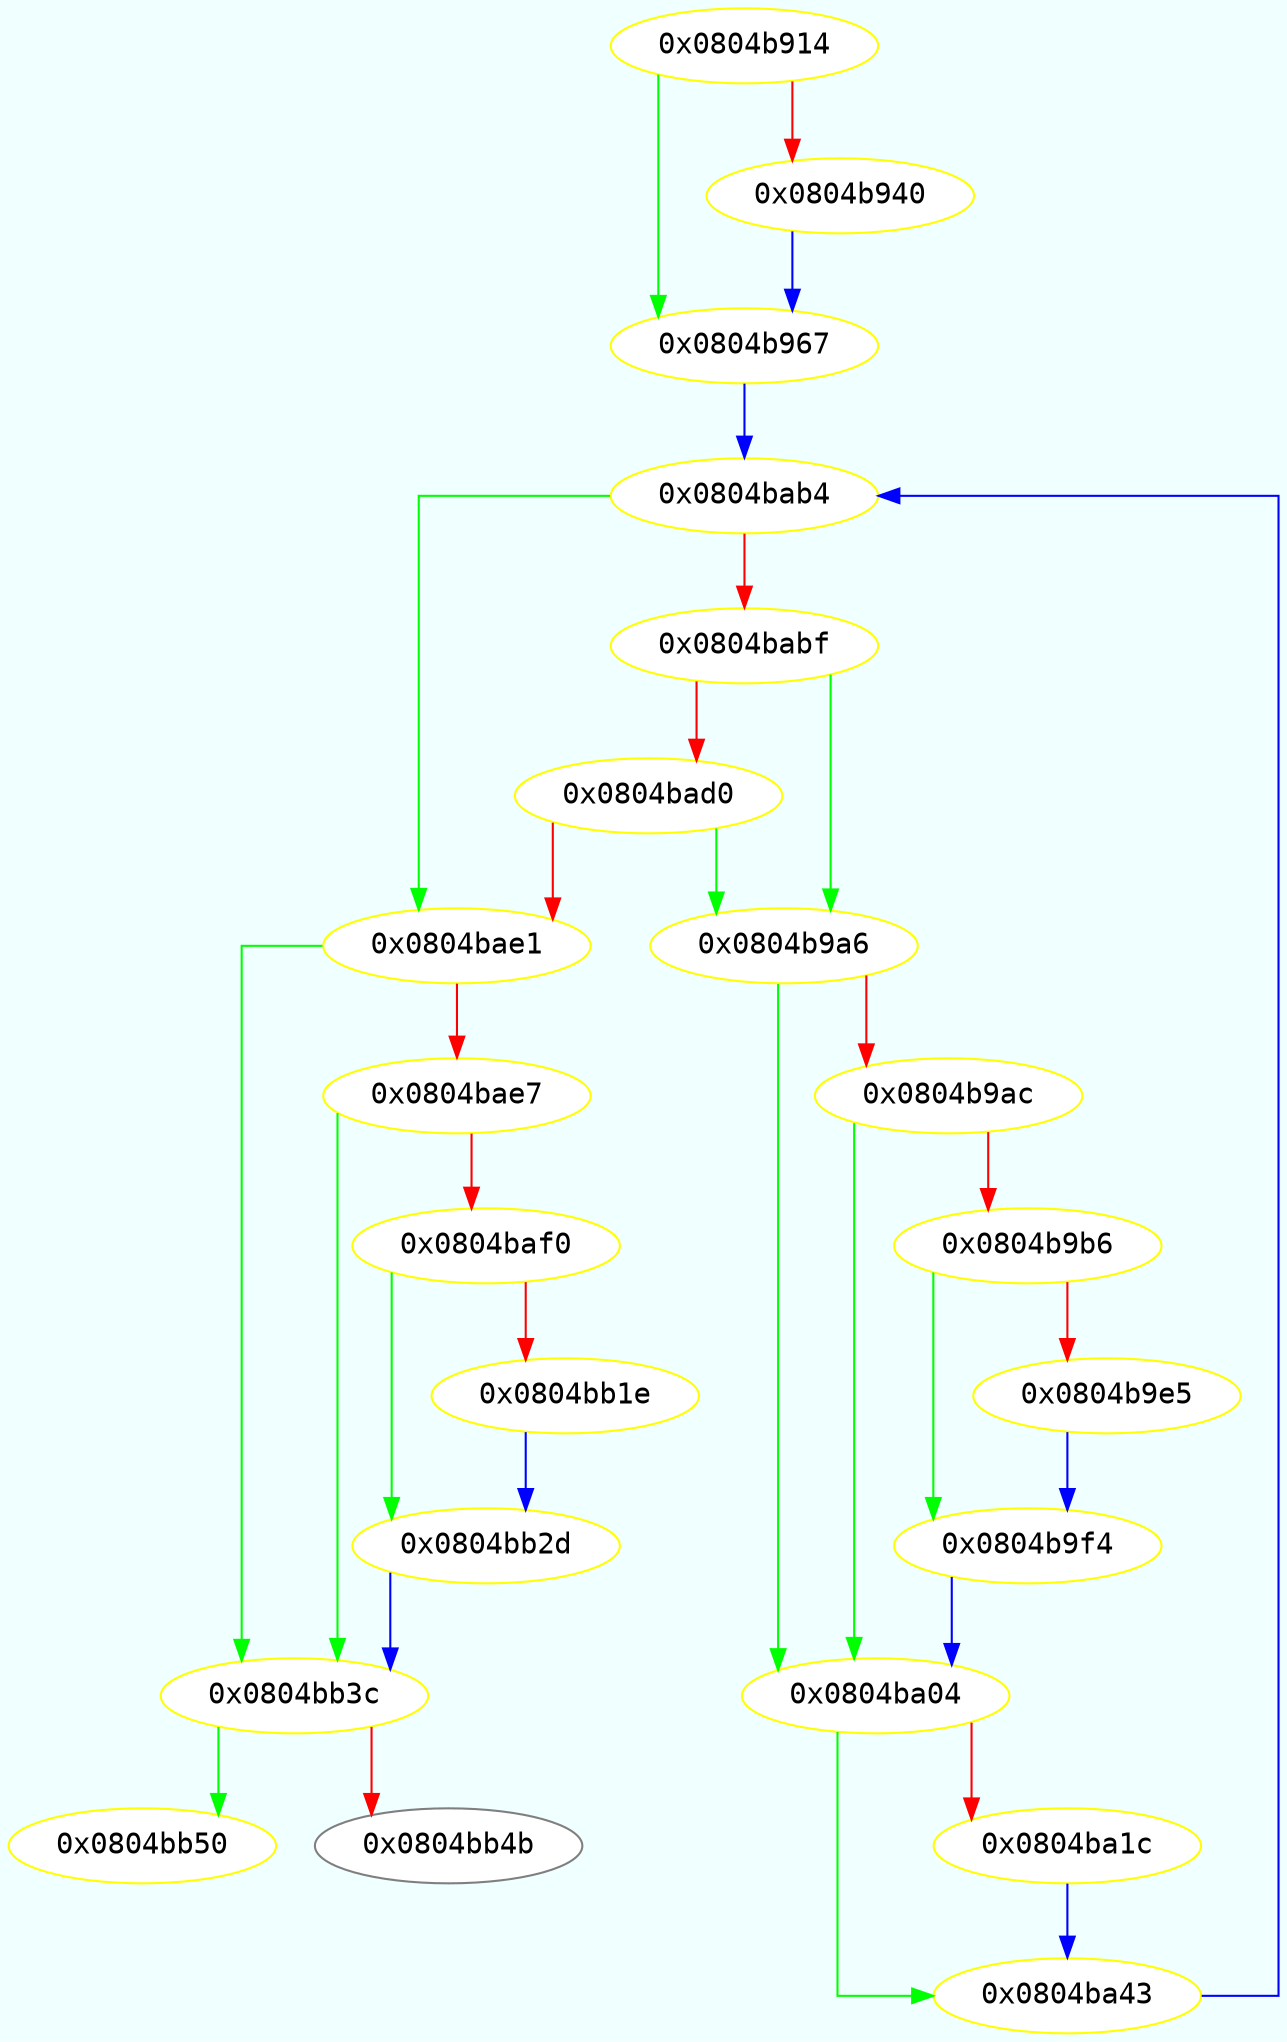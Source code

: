 digraph code {
	graph [bgcolor=azure fontsize=8 fontname="Courier" splines="ortho"];
	node [fillcolor=gray style=filled];
	edge [arrowhead="normal"];
	"0x0804b914" -> "0x0804b967" [color="green"];
	"0x0804b914" -> "0x0804b940" [color="red"];
	"0x0804b914" [URL="sym.expr/0x0804b914", fillcolor="white",color="yellow", fontname="Courier",label="0x0804b914"]
	"0x0804b940" -> "0x0804b967" [color="blue"];
	"0x0804b940" [URL="sym.expr/0x0804b940", fillcolor="white",color="yellow", fontname="Courier",label="0x0804b940"]
	"0x0804b967" -> "0x0804bab4" [color="blue"];
	"0x0804b967" [URL="sym.expr/0x0804b967", fillcolor="white",color="yellow", fontname="Courier",label="0x0804b967"]
	"0x0804b9a6" -> "0x0804ba04" [color="green"];
	"0x0804b9a6" -> "0x0804b9ac" [color="red"];
	"0x0804b9a6" [URL="sym.expr/0x0804b9a6", fillcolor="white",color="yellow", fontname="Courier",label="0x0804b9a6"]
	"0x0804b9ac" -> "0x0804ba04" [color="green"];
	"0x0804b9ac" -> "0x0804b9b6" [color="red"];
	"0x0804b9ac" [URL="sym.expr/0x0804b9ac", fillcolor="white",color="yellow", fontname="Courier",label="0x0804b9ac"]
	"0x0804b9b6" -> "0x0804b9f4" [color="green"];
	"0x0804b9b6" -> "0x0804b9e5" [color="red"];
	"0x0804b9b6" [URL="sym.expr/0x0804b9b6", fillcolor="white",color="yellow", fontname="Courier",label="0x0804b9b6"]
	"0x0804b9e5" -> "0x0804b9f4" [color="blue"];
	"0x0804b9e5" [URL="sym.expr/0x0804b9e5", fillcolor="white",color="yellow", fontname="Courier",label="0x0804b9e5"]
	"0x0804b9f4" -> "0x0804ba04" [color="blue"];
	"0x0804b9f4" [URL="sym.expr/0x0804b9f4", fillcolor="white",color="yellow", fontname="Courier",label="0x0804b9f4"]
	"0x0804ba04" -> "0x0804ba43" [color="green"];
	"0x0804ba04" -> "0x0804ba1c" [color="red"];
	"0x0804ba04" [URL="sym.expr/0x0804ba04", fillcolor="white",color="yellow", fontname="Courier",label="0x0804ba04"]
	"0x0804ba1c" -> "0x0804ba43" [color="blue"];
	"0x0804ba1c" [URL="sym.expr/0x0804ba1c", fillcolor="white",color="yellow", fontname="Courier",label="0x0804ba1c"]
	"0x0804ba43" -> "0x0804bab4" [color="blue"];
	"0x0804ba43" [URL="sym.expr/0x0804ba43", fillcolor="white",color="yellow", fontname="Courier",label="0x0804ba43"]
	"0x0804bab4" -> "0x0804bae1" [color="green"];
	"0x0804bab4" -> "0x0804babf" [color="red"];
	"0x0804bab4" [URL="sym.expr/0x0804bab4", fillcolor="white",color="yellow", fontname="Courier",label="0x0804bab4"]
	"0x0804babf" -> "0x0804b9a6" [color="green"];
	"0x0804babf" -> "0x0804bad0" [color="red"];
	"0x0804babf" [URL="sym.expr/0x0804babf", fillcolor="white",color="yellow", fontname="Courier",label="0x0804babf"]
	"0x0804bad0" -> "0x0804b9a6" [color="green"];
	"0x0804bad0" -> "0x0804bae1" [color="red"];
	"0x0804bad0" [URL="sym.expr/0x0804bad0", fillcolor="white",color="yellow", fontname="Courier",label="0x0804bad0"]
	"0x0804bae1" -> "0x0804bb3c" [color="green"];
	"0x0804bae1" -> "0x0804bae7" [color="red"];
	"0x0804bae1" [URL="sym.expr/0x0804bae1", fillcolor="white",color="yellow", fontname="Courier",label="0x0804bae1"]
	"0x0804bae7" -> "0x0804bb3c" [color="green"];
	"0x0804bae7" -> "0x0804baf0" [color="red"];
	"0x0804bae7" [URL="sym.expr/0x0804bae7", fillcolor="white",color="yellow", fontname="Courier",label="0x0804bae7"]
	"0x0804baf0" -> "0x0804bb2d" [color="green"];
	"0x0804baf0" -> "0x0804bb1e" [color="red"];
	"0x0804baf0" [URL="sym.expr/0x0804baf0", fillcolor="white",color="yellow", fontname="Courier",label="0x0804baf0"]
	"0x0804bb1e" -> "0x0804bb2d" [color="blue"];
	"0x0804bb1e" [URL="sym.expr/0x0804bb1e", fillcolor="white",color="yellow", fontname="Courier",label="0x0804bb1e"]
	"0x0804bb2d" -> "0x0804bb3c" [color="blue"];
	"0x0804bb2d" [URL="sym.expr/0x0804bb2d", fillcolor="white",color="yellow", fontname="Courier",label="0x0804bb2d"]
	"0x0804bb3c" -> "0x0804bb50" [color="green"];
	"0x0804bb3c" -> "0x0804bb4b" [color="red"];
	"0x0804bb3c" [URL="sym.expr/0x0804bb3c", fillcolor="white",color="yellow", fontname="Courier",label="0x0804bb3c"]
	"0x0804bb4b" [URL="sym.expr/0x0804bb4b", fillcolor="white",color="#7f7f7f", fontname="Courier",label="0x0804bb4b"]
	"0x0804bb50" [URL="sym.expr/0x0804bb50", fillcolor="white",color="yellow", fontname="Courier",label="0x0804bb50"]
}
